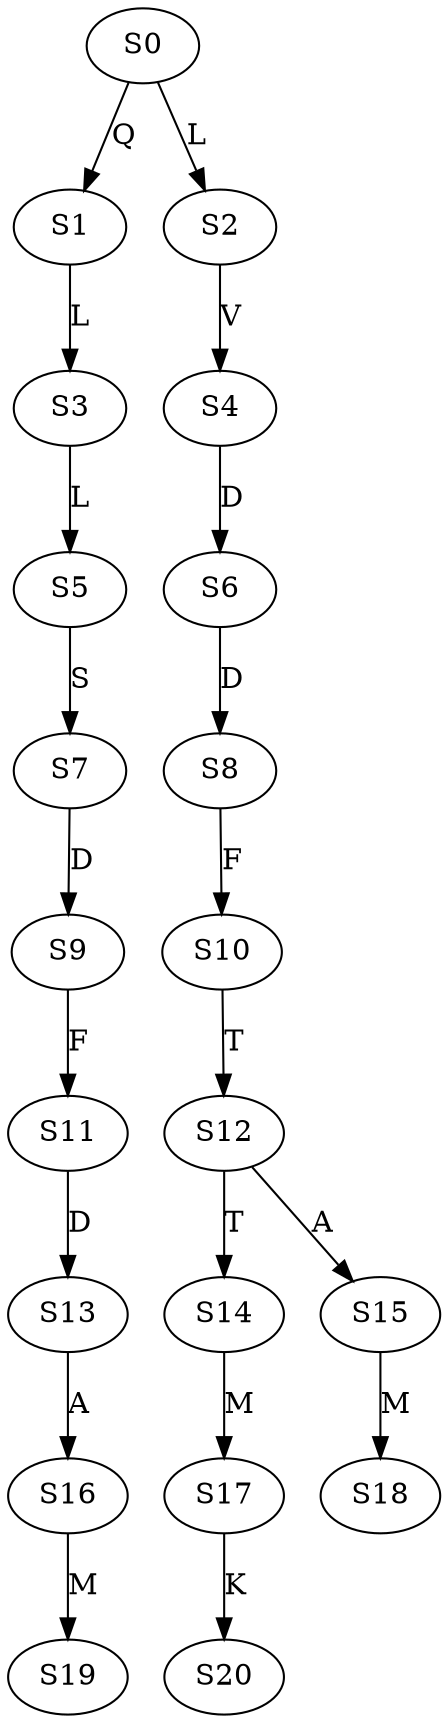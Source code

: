 strict digraph  {
	S0 -> S1 [ label = Q ];
	S0 -> S2 [ label = L ];
	S1 -> S3 [ label = L ];
	S2 -> S4 [ label = V ];
	S3 -> S5 [ label = L ];
	S4 -> S6 [ label = D ];
	S5 -> S7 [ label = S ];
	S6 -> S8 [ label = D ];
	S7 -> S9 [ label = D ];
	S8 -> S10 [ label = F ];
	S9 -> S11 [ label = F ];
	S10 -> S12 [ label = T ];
	S11 -> S13 [ label = D ];
	S12 -> S14 [ label = T ];
	S12 -> S15 [ label = A ];
	S13 -> S16 [ label = A ];
	S14 -> S17 [ label = M ];
	S15 -> S18 [ label = M ];
	S16 -> S19 [ label = M ];
	S17 -> S20 [ label = K ];
}

